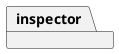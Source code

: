 @startuml

[inspector]

package inspector {

}

'package "Some Group" {
'HTTP - [First Component]
'[Another Component]
'}
'
'package "Other Groups" {
'FTP - [Second Component]
'
'[First Component] --> FTP
'}

@enduml